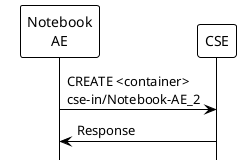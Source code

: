 @startuml
hide footbox
!theme plain
skinparam backgroundcolor transparent

participant "Notebook\nAE" as AE 
participant "CSE" as CSE 

AE -> CSE: CREATE <container>\ncse-in/Notebook-AE_2
AE <- CSE: Response

@enduml